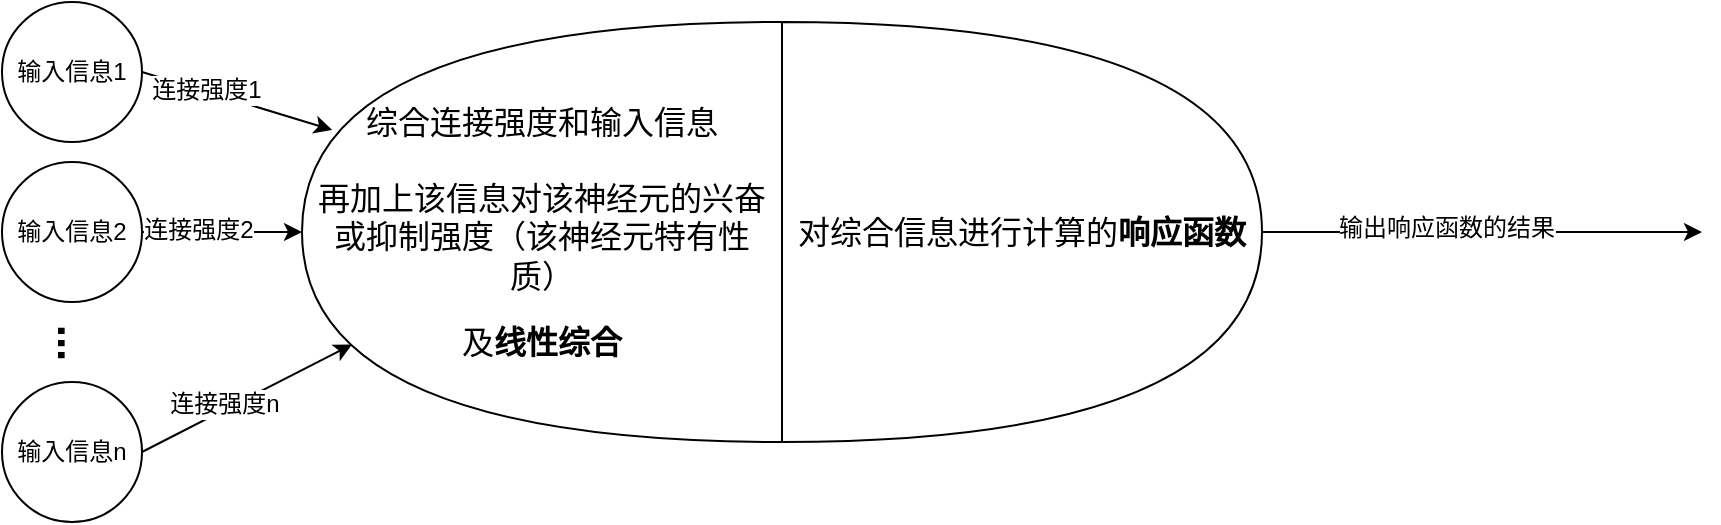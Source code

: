 <mxfile version="12.9.3" type="device"><diagram id="YgAdM9gTt0UNiA1wu9QU" name="第 1 页"><mxGraphModel dx="1443" dy="859" grid="1" gridSize="10" guides="1" tooltips="1" connect="1" arrows="1" fold="1" page="1" pageScale="1" pageWidth="1600" pageHeight="900" math="0" shadow="0"><root><mxCell id="0"/><mxCell id="1" parent="0"/><mxCell id="uaEY9ghMKGo_vEKPvDpg-19" style="edgeStyle=none;rounded=0;orthogonalLoop=1;jettySize=auto;html=1;exitX=1;exitY=0.5;exitDx=0;exitDy=0;exitPerimeter=0;" parent="1" source="6cw2_KrngjHV_1hlqB7H-6" edge="1"><mxGeometry relative="1" as="geometry"><mxPoint x="1250" y="255" as="targetPoint"/><mxPoint x="840" y="270" as="sourcePoint"/></mxGeometry></mxCell><mxCell id="uaEY9ghMKGo_vEKPvDpg-20" value="输出响应函数的结果" style="text;html=1;align=center;verticalAlign=middle;resizable=0;points=[];labelBackgroundColor=#ffffff;" parent="uaEY9ghMKGo_vEKPvDpg-19" vertex="1" connectable="0"><mxGeometry x="-0.162" y="2" relative="1" as="geometry"><mxPoint as="offset"/></mxGeometry></mxCell><mxCell id="uaEY9ghMKGo_vEKPvDpg-8" style="rounded=0;orthogonalLoop=1;jettySize=auto;html=1;exitX=1;exitY=0.5;exitDx=0;exitDy=0;entryX=0.937;entryY=0.743;entryDx=0;entryDy=0;entryPerimeter=0;" parent="1" source="uaEY9ghMKGo_vEKPvDpg-3" target="6cw2_KrngjHV_1hlqB7H-4" edge="1"><mxGeometry relative="1" as="geometry"/></mxCell><mxCell id="uaEY9ghMKGo_vEKPvDpg-11" value="连接强度1" style="text;html=1;align=center;verticalAlign=middle;resizable=0;points=[];labelBackgroundColor=#ffffff;" parent="uaEY9ghMKGo_vEKPvDpg-8" vertex="1" connectable="0"><mxGeometry x="-0.333" y="1" relative="1" as="geometry"><mxPoint as="offset"/></mxGeometry></mxCell><mxCell id="uaEY9ghMKGo_vEKPvDpg-3" value="输入信息1" style="ellipse;whiteSpace=wrap;html=1;aspect=fixed;" parent="1" vertex="1"><mxGeometry x="400" y="140" width="70" height="70" as="geometry"/></mxCell><mxCell id="uaEY9ghMKGo_vEKPvDpg-9" style="edgeStyle=none;rounded=0;orthogonalLoop=1;jettySize=auto;html=1;exitX=1;exitY=0.5;exitDx=0;exitDy=0;entryX=1;entryY=0.5;entryDx=0;entryDy=0;entryPerimeter=0;" parent="1" source="uaEY9ghMKGo_vEKPvDpg-4" target="6cw2_KrngjHV_1hlqB7H-4" edge="1"><mxGeometry relative="1" as="geometry"/></mxCell><mxCell id="uaEY9ghMKGo_vEKPvDpg-13" value="连接强度2" style="text;html=1;align=center;verticalAlign=middle;resizable=0;points=[];labelBackgroundColor=#ffffff;" parent="uaEY9ghMKGo_vEKPvDpg-9" vertex="1" connectable="0"><mxGeometry x="-0.307" y="1" relative="1" as="geometry"><mxPoint as="offset"/></mxGeometry></mxCell><mxCell id="uaEY9ghMKGo_vEKPvDpg-4" value="输入信息2" style="ellipse;whiteSpace=wrap;html=1;aspect=fixed;" parent="1" vertex="1"><mxGeometry x="400" y="220" width="70" height="70" as="geometry"/></mxCell><mxCell id="uaEY9ghMKGo_vEKPvDpg-10" style="edgeStyle=none;rounded=0;orthogonalLoop=1;jettySize=auto;html=1;exitX=1;exitY=0.5;exitDx=0;exitDy=0;entryX=0.896;entryY=0.232;entryDx=0;entryDy=0;entryPerimeter=0;" parent="1" source="uaEY9ghMKGo_vEKPvDpg-5" target="6cw2_KrngjHV_1hlqB7H-4" edge="1"><mxGeometry relative="1" as="geometry"/></mxCell><mxCell id="uaEY9ghMKGo_vEKPvDpg-15" value="连接强度n" style="text;html=1;align=center;verticalAlign=middle;resizable=0;points=[];labelBackgroundColor=#ffffff;" parent="uaEY9ghMKGo_vEKPvDpg-10" vertex="1" connectable="0"><mxGeometry x="-0.207" y="3" relative="1" as="geometry"><mxPoint as="offset"/></mxGeometry></mxCell><mxCell id="uaEY9ghMKGo_vEKPvDpg-5" value="输入信息n" style="ellipse;whiteSpace=wrap;html=1;aspect=fixed;" parent="1" vertex="1"><mxGeometry x="400" y="330" width="70" height="70" as="geometry"/></mxCell><mxCell id="uaEY9ghMKGo_vEKPvDpg-6" value="&lt;b&gt;&lt;font style=&quot;font-size: 22px&quot;&gt;...&lt;/font&gt;&lt;/b&gt;" style="text;html=1;strokeColor=none;fillColor=none;align=center;verticalAlign=middle;whiteSpace=wrap;rounded=0;rotation=90;" parent="1" vertex="1"><mxGeometry x="412.5" y="300" width="45" height="20" as="geometry"/></mxCell><mxCell id="6cw2_KrngjHV_1hlqB7H-4" value="&lt;font style=&quot;font-size: 16px&quot;&gt;&lt;span style=&quot;white-space: normal&quot;&gt;综合连接强度和输入信息&lt;br&gt;&lt;/span&gt;&lt;br&gt;再加上该信息对该神经元的兴奋或抑制强度（该神经元特有性质）&lt;br&gt;&lt;/font&gt;&lt;span style=&quot;white-space: normal&quot;&gt;&lt;br&gt;&lt;font style=&quot;font-size: 16px&quot;&gt;及&lt;b&gt;线性综合&lt;/b&gt;&lt;/font&gt;&lt;br&gt;&lt;/span&gt;" style="shape=or;whiteSpace=wrap;html=1;direction=west;" vertex="1" parent="1"><mxGeometry x="550" y="150" width="240" height="210" as="geometry"/></mxCell><mxCell id="6cw2_KrngjHV_1hlqB7H-6" value="&lt;font style=&quot;font-size: 16px&quot;&gt;对综合信息进行计算的&lt;b&gt;响应函数&lt;/b&gt;&lt;/font&gt;&lt;span style=&quot;white-space: normal&quot;&gt;&lt;br&gt;&lt;/span&gt;" style="shape=or;whiteSpace=wrap;html=1;direction=east;" vertex="1" parent="1"><mxGeometry x="790" y="150" width="240" height="210" as="geometry"/></mxCell></root></mxGraphModel></diagram></mxfile>